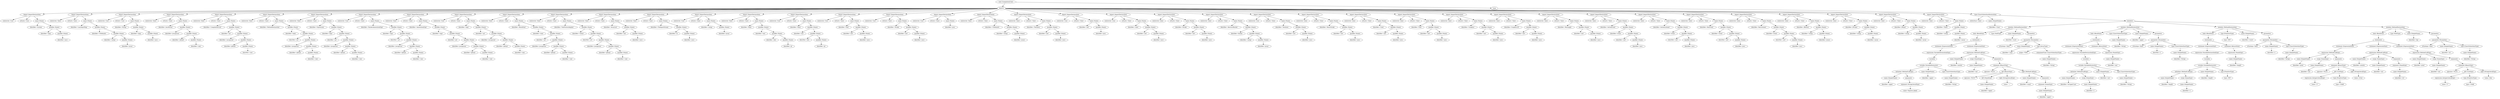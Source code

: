 digraph {
n0 [label="root (CompilationUnit)"];
n1 [label="imports"];
n0 -> n1;
n2 [label="import (ImportDeclaration)"];
n1 -> n2;
n3 [label="isAsterisk='true'"];
n2 -> n3;
n4 [label="isStatic='true'"];
n2 -> n4;
n5 [label="name (Name)"];
n2 -> n5;
n6 [label="identifier='System'"];
n5 -> n6;
n7 [label="qualifier (Name)"];
n5 -> n7;
n8 [label="identifier='lang'"];
n7 -> n8;
n9 [label="qualifier (Name)"];
n7 -> n9;
n10 [label="identifier='java'"];
n9 -> n10;
n11 [label="import (ImportDeclaration)"];
n1 -> n11;
n12 [label="isAsterisk='false'"];
n11 -> n12;
n13 [label="isStatic='false'"];
n11 -> n13;
n14 [label="name (Name)"];
n11 -> n14;
n15 [label="identifier='LazyInputMap'"];
n14 -> n15;
n16 [label="qualifier (Name)"];
n14 -> n16;
n17 [label="identifier='UIDefaults'"];
n16 -> n17;
n18 [label="qualifier (Name)"];
n16 -> n18;
n19 [label="identifier='swing'"];
n18 -> n19;
n20 [label="qualifier (Name)"];
n18 -> n20;
n21 [label="identifier='javax'"];
n20 -> n21;
n22 [label="import (ImportDeclaration)"];
n1 -> n22;
n23 [label="isAsterisk='true'"];
n22 -> n23;
n24 [label="isStatic='true'"];
n22 -> n24;
n25 [label="name (Name)"];
n22 -> n25;
n26 [label="identifier='String'"];
n25 -> n26;
n27 [label="qualifier (Name)"];
n25 -> n27;
n28 [label="identifier='lang'"];
n27 -> n28;
n29 [label="qualifier (Name)"];
n27 -> n29;
n30 [label="identifier='java'"];
n29 -> n30;
n31 [label="import (ImportDeclaration)"];
n1 -> n31;
n32 [label="isAsterisk='false'"];
n31 -> n32;
n33 [label="isStatic='false'"];
n31 -> n33;
n34 [label="name (Name)"];
n31 -> n34;
n35 [label="identifier='JavaParser'"];
n34 -> n35;
n36 [label="qualifier (Name)"];
n34 -> n36;
n37 [label="identifier='javaparser'"];
n36 -> n37;
n38 [label="qualifier (Name)"];
n36 -> n38;
n39 [label="identifier='github'"];
n38 -> n39;
n40 [label="qualifier (Name)"];
n38 -> n40;
n41 [label="identifier='com'"];
n40 -> n41;
n42 [label="import (ImportDeclaration)"];
n1 -> n42;
n43 [label="isAsterisk='false'"];
n42 -> n43;
n44 [label="isStatic='false'"];
n42 -> n44;
n45 [label="name (Name)"];
n42 -> n45;
n46 [label="identifier='CompilationUnit'"];
n45 -> n46;
n47 [label="qualifier (Name)"];
n45 -> n47;
n48 [label="identifier='ast'"];
n47 -> n48;
n49 [label="qualifier (Name)"];
n47 -> n49;
n50 [label="identifier='javaparser'"];
n49 -> n50;
n51 [label="qualifier (Name)"];
n49 -> n51;
n52 [label="identifier='github'"];
n51 -> n52;
n53 [label="qualifier (Name)"];
n51 -> n53;
n54 [label="identifier='com'"];
n53 -> n54;
n55 [label="import (ImportDeclaration)"];
n1 -> n55;
n56 [label="isAsterisk='false'"];
n55 -> n56;
n57 [label="isStatic='false'"];
n55 -> n57;
n58 [label="name (Name)"];
n55 -> n58;
n59 [label="identifier='MethodDeclaration'"];
n58 -> n59;
n60 [label="qualifier (Name)"];
n58 -> n60;
n61 [label="identifier='body'"];
n60 -> n61;
n62 [label="qualifier (Name)"];
n60 -> n62;
n63 [label="identifier='ast'"];
n62 -> n63;
n64 [label="qualifier (Name)"];
n62 -> n64;
n65 [label="identifier='javaparser'"];
n64 -> n65;
n66 [label="qualifier (Name)"];
n64 -> n66;
n67 [label="identifier='github'"];
n66 -> n67;
n68 [label="qualifier (Name)"];
n66 -> n68;
n69 [label="identifier='com'"];
n68 -> n69;
n70 [label="import (ImportDeclaration)"];
n1 -> n70;
n71 [label="isAsterisk='false'"];
n70 -> n71;
n72 [label="isStatic='false'"];
n70 -> n72;
n73 [label="name (Name)"];
n70 -> n73;
n74 [label="identifier='Expression'"];
n73 -> n74;
n75 [label="qualifier (Name)"];
n73 -> n75;
n76 [label="identifier='expr'"];
n75 -> n76;
n77 [label="qualifier (Name)"];
n75 -> n77;
n78 [label="identifier='ast'"];
n77 -> n78;
n79 [label="qualifier (Name)"];
n77 -> n79;
n80 [label="identifier='javaparser'"];
n79 -> n80;
n81 [label="qualifier (Name)"];
n79 -> n81;
n82 [label="identifier='github'"];
n81 -> n82;
n83 [label="qualifier (Name)"];
n81 -> n83;
n84 [label="identifier='com'"];
n83 -> n84;
n85 [label="import (ImportDeclaration)"];
n1 -> n85;
n86 [label="isAsterisk='true'"];
n85 -> n86;
n87 [label="isStatic='false'"];
n85 -> n87;
n88 [label="name (Name)"];
n85 -> n88;
n89 [label="identifier='MarkerAnnotationExpr'"];
n88 -> n89;
n90 [label="qualifier (Name)"];
n88 -> n90;
n91 [label="identifier='expr'"];
n90 -> n91;
n92 [label="qualifier (Name)"];
n90 -> n92;
n93 [label="identifier='ast'"];
n92 -> n93;
n94 [label="qualifier (Name)"];
n92 -> n94;
n95 [label="identifier='javaparser'"];
n94 -> n95;
n96 [label="qualifier (Name)"];
n94 -> n96;
n97 [label="identifier='github'"];
n96 -> n97;
n98 [label="qualifier (Name)"];
n96 -> n98;
n99 [label="identifier='com'"];
n98 -> n99;
n100 [label="import (ImportDeclaration)"];
n1 -> n100;
n101 [label="isAsterisk='false'"];
n100 -> n101;
n102 [label="isStatic='false'"];
n100 -> n102;
n103 [label="name (Name)"];
n100 -> n103;
n104 [label="identifier='AnnotationExpr'"];
n103 -> n104;
n105 [label="qualifier (Name)"];
n103 -> n105;
n106 [label="identifier='expr'"];
n105 -> n106;
n107 [label="qualifier (Name)"];
n105 -> n107;
n108 [label="identifier='ast'"];
n107 -> n108;
n109 [label="qualifier (Name)"];
n107 -> n109;
n110 [label="identifier='javaparser'"];
n109 -> n110;
n111 [label="qualifier (Name)"];
n109 -> n111;
n112 [label="identifier='github'"];
n111 -> n112;
n113 [label="qualifier (Name)"];
n111 -> n113;
n114 [label="identifier='com'"];
n113 -> n114;
n115 [label="import (ImportDeclaration)"];
n1 -> n115;
n116 [label="isAsterisk='true'"];
n115 -> n116;
n117 [label="isStatic='false'"];
n115 -> n117;
n118 [label="name (Name)"];
n115 -> n118;
n119 [label="identifier='expr'"];
n118 -> n119;
n120 [label="qualifier (Name)"];
n118 -> n120;
n121 [label="identifier='ast'"];
n120 -> n121;
n122 [label="qualifier (Name)"];
n120 -> n122;
n123 [label="identifier='javaparser'"];
n122 -> n123;
n124 [label="qualifier (Name)"];
n122 -> n124;
n125 [label="identifier='github'"];
n124 -> n125;
n126 [label="qualifier (Name)"];
n124 -> n126;
n127 [label="identifier='com'"];
n126 -> n127;
n128 [label="import (ImportDeclaration)"];
n1 -> n128;
n129 [label="isAsterisk='false'"];
n128 -> n129;
n130 [label="isStatic='false'"];
n128 -> n130;
n131 [label="name (Name)"];
n128 -> n131;
n132 [label="identifier='BlockStmt'"];
n131 -> n132;
n133 [label="qualifier (Name)"];
n131 -> n133;
n134 [label="identifier='stmt'"];
n133 -> n134;
n135 [label="qualifier (Name)"];
n133 -> n135;
n136 [label="identifier='ast'"];
n135 -> n136;
n137 [label="qualifier (Name)"];
n135 -> n137;
n138 [label="identifier='javaparser'"];
n137 -> n138;
n139 [label="qualifier (Name)"];
n137 -> n139;
n140 [label="identifier='github'"];
n139 -> n140;
n141 [label="qualifier (Name)"];
n139 -> n141;
n142 [label="identifier='com'"];
n141 -> n142;
n143 [label="import (ImportDeclaration)"];
n1 -> n143;
n144 [label="isAsterisk='false'"];
n143 -> n144;
n145 [label="isStatic='false'"];
n143 -> n145;
n146 [label="name (Name)"];
n143 -> n146;
n147 [label="identifier='VoidVisitorAdapter'"];
n146 -> n147;
n148 [label="qualifier (Name)"];
n146 -> n148;
n149 [label="identifier='visitor'"];
n148 -> n149;
n150 [label="qualifier (Name)"];
n148 -> n150;
n151 [label="identifier='ast'"];
n150 -> n151;
n152 [label="qualifier (Name)"];
n150 -> n152;
n153 [label="identifier='javaparser'"];
n152 -> n153;
n154 [label="qualifier (Name)"];
n152 -> n154;
n155 [label="identifier='github'"];
n154 -> n155;
n156 [label="qualifier (Name)"];
n154 -> n156;
n157 [label="identifier='com'"];
n156 -> n157;
n158 [label="import (ImportDeclaration)"];
n1 -> n158;
n159 [label="isAsterisk='false'"];
n158 -> n159;
n160 [label="isStatic='false'"];
n158 -> n160;
n161 [label="name (Name)"];
n158 -> n161;
n162 [label="identifier='ArrayList'"];
n161 -> n162;
n163 [label="qualifier (Name)"];
n161 -> n163;
n164 [label="identifier='util'"];
n163 -> n164;
n165 [label="qualifier (Name)"];
n163 -> n165;
n166 [label="identifier='java'"];
n165 -> n166;
n167 [label="import (ImportDeclaration)"];
n1 -> n167;
n168 [label="isAsterisk='false'"];
n167 -> n168;
n169 [label="isStatic='false'"];
n167 -> n169;
n170 [label="name (Name)"];
n167 -> n170;
n171 [label="identifier='FileInputStream'"];
n170 -> n171;
n172 [label="qualifier (Name)"];
n170 -> n172;
n173 [label="identifier='io'"];
n172 -> n173;
n174 [label="qualifier (Name)"];
n172 -> n174;
n175 [label="identifier='java'"];
n174 -> n175;
n176 [label="import (ImportDeclaration)"];
n1 -> n176;
n177 [label="isAsterisk='true'"];
n176 -> n177;
n178 [label="isStatic='false'"];
n176 -> n178;
n179 [label="name (Name)"];
n176 -> n179;
n180 [label="identifier='swing'"];
n179 -> n180;
n181 [label="qualifier (Name)"];
n179 -> n181;
n182 [label="identifier='javax'"];
n181 -> n182;
n183 [label="import (ImportDeclaration)"];
n1 -> n183;
n184 [label="isAsterisk='false'"];
n183 -> n184;
n185 [label="isStatic='false'"];
n183 -> n185;
n186 [label="name (Name)"];
n183 -> n186;
n187 [label="identifier='Main'"];
n186 -> n187;
n188 [label="qualifier (Name)"];
n186 -> n188;
n189 [label="identifier='wat'"];
n188 -> n189;
n190 [label="qualifier (Name)"];
n188 -> n190;
n191 [label="identifier='edu'"];
n190 -> n191;
n192 [label="qualifier (Name)"];
n190 -> n192;
n193 [label="identifier='pl'"];
n192 -> n193;
n194 [label="import (ImportDeclaration)"];
n1 -> n194;
n195 [label="isAsterisk='true'"];
n194 -> n195;
n196 [label="isStatic='false'"];
n194 -> n196;
n197 [label="name (Name)"];
n194 -> n197;
n198 [label="identifier='Main'"];
n197 -> n198;
n199 [label="qualifier (Name)"];
n197 -> n199;
n200 [label="identifier='wat'"];
n199 -> n200;
n201 [label="qualifier (Name)"];
n199 -> n201;
n202 [label="identifier='edu'"];
n201 -> n202;
n203 [label="qualifier (Name)"];
n201 -> n203;
n204 [label="identifier='pl'"];
n203 -> n204;
n205 [label="import (ImportDeclaration)"];
n1 -> n205;
n206 [label="isAsterisk='true'"];
n205 -> n206;
n207 [label="isStatic='false'"];
n205 -> n207;
n208 [label="name (Name)"];
n205 -> n208;
n209 [label="identifier='Font'"];
n208 -> n209;
n210 [label="qualifier (Name)"];
n208 -> n210;
n211 [label="identifier='awt'"];
n210 -> n211;
n212 [label="qualifier (Name)"];
n210 -> n212;
n213 [label="identifier='java'"];
n212 -> n213;
n214 [label="import (ImportDeclaration)"];
n1 -> n214;
n215 [label="isAsterisk='true'"];
n214 -> n215;
n216 [label="isStatic='false'"];
n214 -> n216;
n217 [label="name (Name)"];
n214 -> n217;
n218 [label="identifier='Stroke'"];
n217 -> n218;
n219 [label="qualifier (Name)"];
n217 -> n219;
n220 [label="identifier='awt'"];
n219 -> n220;
n221 [label="qualifier (Name)"];
n219 -> n221;
n222 [label="identifier='java'"];
n221 -> n222;
n223 [label="import (ImportDeclaration)"];
n1 -> n223;
n224 [label="isAsterisk='true'"];
n223 -> n224;
n225 [label="isStatic='false'"];
n223 -> n225;
n226 [label="name (Name)"];
n223 -> n226;
n227 [label="identifier='java'"];
n226 -> n227;
n228 [label="import (ImportDeclaration)"];
n1 -> n228;
n229 [label="isAsterisk='false'"];
n228 -> n229;
n230 [label="isStatic='false'"];
n228 -> n230;
n231 [label="name (Name)"];
n228 -> n231;
n232 [label="identifier='UIDefaults'"];
n231 -> n232;
n233 [label="qualifier (Name)"];
n231 -> n233;
n234 [label="identifier='swing'"];
n233 -> n234;
n235 [label="qualifier (Name)"];
n233 -> n235;
n236 [label="identifier='javax'"];
n235 -> n236;
n237 [label="import (ImportDeclaration)"];
n1 -> n237;
n238 [label="isAsterisk='false'"];
n237 -> n238;
n239 [label="isStatic='false'"];
n237 -> n239;
n240 [label="name (Name)"];
n237 -> n240;
n241 [label="identifier='TextArea'"];
n240 -> n241;
n242 [label="qualifier (Name)"];
n240 -> n242;
n243 [label="identifier='awt'"];
n242 -> n243;
n244 [label="qualifier (Name)"];
n242 -> n244;
n245 [label="identifier='java'"];
n244 -> n245;
n246 [label="import (ImportDeclaration)"];
n1 -> n246;
n247 [label="isAsterisk='true'"];
n246 -> n247;
n248 [label="isStatic='false'"];
n246 -> n248;
n249 [label="name (Name)"];
n246 -> n249;
n250 [label="identifier='awt'"];
n249 -> n250;
n251 [label="qualifier (Name)"];
n249 -> n251;
n252 [label="identifier='java'"];
n251 -> n252;
n253 [label="import (ImportDeclaration)"];
n1 -> n253;
n254 [label="isAsterisk='true'"];
n253 -> n254;
n255 [label="isStatic='false'"];
n253 -> n255;
n256 [label="name (Name)"];
n253 -> n256;
n257 [label="identifier='color'"];
n256 -> n257;
n258 [label="qualifier (Name)"];
n256 -> n258;
n259 [label="identifier='awt'"];
n258 -> n259;
n260 [label="qualifier (Name)"];
n258 -> n260;
n261 [label="identifier='java'"];
n260 -> n261;
n262 [label="import (ImportDeclaration)"];
n1 -> n262;
n263 [label="isAsterisk='false'"];
n262 -> n263;
n264 [label="isStatic='false'"];
n262 -> n264;
n265 [label="name (Name)"];
n262 -> n265;
n266 [label="identifier='Stroke'"];
n265 -> n266;
n267 [label="qualifier (Name)"];
n265 -> n267;
n268 [label="identifier='awt'"];
n267 -> n268;
n269 [label="qualifier (Name)"];
n267 -> n269;
n270 [label="identifier='java'"];
n269 -> n270;
n271 [label="import (ImportDeclaration)"];
n1 -> n271;
n272 [label="isAsterisk='false'"];
n271 -> n272;
n273 [label="isStatic='false'"];
n271 -> n273;
n274 [label="name (Name)"];
n271 -> n274;
n275 [label="identifier='AbstractBorder'"];
n274 -> n275;
n276 [label="qualifier (Name)"];
n274 -> n276;
n277 [label="identifier='border'"];
n276 -> n277;
n278 [label="qualifier (Name)"];
n276 -> n278;
n279 [label="identifier='swing'"];
n278 -> n279;
n280 [label="qualifier (Name)"];
n278 -> n280;
n281 [label="identifier='javax'"];
n280 -> n281;
n282 [label="import (ImportDeclaration)"];
n1 -> n282;
n283 [label="isAsterisk='true'"];
n282 -> n283;
n284 [label="isStatic='false'"];
n282 -> n284;
n285 [label="name (Name)"];
n282 -> n285;
n286 [label="identifier='TextArea'"];
n285 -> n286;
n287 [label="qualifier (Name)"];
n285 -> n287;
n288 [label="identifier='awt'"];
n287 -> n288;
n289 [label="qualifier (Name)"];
n287 -> n289;
n290 [label="identifier='java'"];
n289 -> n290;
n291 [label="import (ImportDeclaration)"];
n1 -> n291;
n292 [label="isAsterisk='false'"];
n291 -> n292;
n293 [label="isStatic='false'"];
n291 -> n293;
n294 [label="name (Name)"];
n291 -> n294;
n295 [label="identifier='BasicStroke'"];
n294 -> n295;
n296 [label="qualifier (Name)"];
n294 -> n296;
n297 [label="identifier='awt'"];
n296 -> n297;
n298 [label="qualifier (Name)"];
n296 -> n298;
n299 [label="identifier='java'"];
n298 -> n299;
n300 [label="import (ImportDeclaration)"];
n1 -> n300;
n301 [label="isAsterisk='false'"];
n300 -> n301;
n302 [label="isStatic='false'"];
n300 -> n302;
n303 [label="name (Name)"];
n300 -> n303;
n304 [label="identifier='Color'"];
n303 -> n304;
n305 [label="qualifier (Name)"];
n303 -> n305;
n306 [label="identifier='awt'"];
n305 -> n306;
n307 [label="qualifier (Name)"];
n305 -> n307;
n308 [label="identifier='java'"];
n307 -> n308;
n309 [label="import (ImportDeclaration)"];
n1 -> n309;
n310 [label="isAsterisk='false'"];
n309 -> n310;
n311 [label="isStatic='false'"];
n309 -> n311;
n312 [label="name (Name)"];
n309 -> n312;
n313 [label="identifier='Font'"];
n312 -> n313;
n314 [label="qualifier (Name)"];
n312 -> n314;
n315 [label="identifier='awt'"];
n314 -> n315;
n316 [label="qualifier (Name)"];
n314 -> n316;
n317 [label="identifier='java'"];
n316 -> n317;
n318 [label="import (ImportDeclaration)"];
n1 -> n318;
n319 [label="isAsterisk='false'"];
n318 -> n319;
n320 [label="isStatic='false'"];
n318 -> n320;
n321 [label="name (Name)"];
n318 -> n321;
n322 [label="identifier='Graphics'"];
n321 -> n322;
n323 [label="qualifier (Name)"];
n321 -> n323;
n324 [label="identifier='awt'"];
n323 -> n324;
n325 [label="qualifier (Name)"];
n323 -> n325;
n326 [label="identifier='java'"];
n325 -> n326;
n327 [label="import (ImportDeclaration)"];
n1 -> n327;
n328 [label="isAsterisk='false'"];
n327 -> n328;
n329 [label="isStatic='false'"];
n327 -> n329;
n330 [label="name (Name)"];
n327 -> n330;
n331 [label="identifier='Graphics2D'"];
n330 -> n331;
n332 [label="qualifier (Name)"];
n330 -> n332;
n333 [label="identifier='awt'"];
n332 -> n333;
n334 [label="qualifier (Name)"];
n332 -> n334;
n335 [label="identifier='java'"];
n334 -> n335;
n336 [label="import (ImportDeclaration)"];
n1 -> n336;
n337 [label="isAsterisk='false'"];
n336 -> n337;
n338 [label="isStatic='false'"];
n336 -> n338;
n339 [label="name (Name)"];
n336 -> n339;
n340 [label="identifier='Rectangle'"];
n339 -> n340;
n341 [label="qualifier (Name)"];
n339 -> n341;
n342 [label="identifier='awt'"];
n341 -> n342;
n343 [label="qualifier (Name)"];
n341 -> n343;
n344 [label="identifier='java'"];
n343 -> n344;
n345 [label="import (ImportDeclaration)"];
n1 -> n345;
n346 [label="isAsterisk='false'"];
n345 -> n346;
n347 [label="isStatic='false'"];
n345 -> n347;
n348 [label="name (Name)"];
n345 -> n348;
n349 [label="identifier='ActionEvent'"];
n348 -> n349;
n350 [label="qualifier (Name)"];
n348 -> n350;
n351 [label="identifier='event'"];
n350 -> n351;
n352 [label="qualifier (Name)"];
n350 -> n352;
n353 [label="identifier='awt'"];
n352 -> n353;
n354 [label="qualifier (Name)"];
n352 -> n354;
n355 [label="identifier='java'"];
n354 -> n355;
n356 [label="import (ImportDeclaration)"];
n1 -> n356;
n357 [label="isAsterisk='false'"];
n356 -> n357;
n358 [label="isStatic='false'"];
n356 -> n358;
n359 [label="name (Name)"];
n356 -> n359;
n360 [label="identifier='ActionListener'"];
n359 -> n360;
n361 [label="qualifier (Name)"];
n359 -> n361;
n362 [label="identifier='event'"];
n361 -> n362;
n363 [label="qualifier (Name)"];
n361 -> n363;
n364 [label="identifier='awt'"];
n363 -> n364;
n365 [label="qualifier (Name)"];
n363 -> n365;
n366 [label="identifier='java'"];
n365 -> n366;
n367 [label="import (ImportDeclaration)"];
n1 -> n367;
n368 [label="isAsterisk='false'"];
n367 -> n368;
n369 [label="isStatic='false'"];
n367 -> n369;
n370 [label="name (Name)"];
n367 -> n370;
n371 [label="identifier='KeyEvent'"];
n370 -> n371;
n372 [label="qualifier (Name)"];
n370 -> n372;
n373 [label="identifier='event'"];
n372 -> n373;
n374 [label="qualifier (Name)"];
n372 -> n374;
n375 [label="identifier='awt'"];
n374 -> n375;
n376 [label="qualifier (Name)"];
n374 -> n376;
n377 [label="identifier='java'"];
n376 -> n377;
n378 [label="import (ImportDeclaration)"];
n1 -> n378;
n379 [label="isAsterisk='false'"];
n378 -> n379;
n380 [label="isStatic='false'"];
n378 -> n380;
n381 [label="name (Name)"];
n378 -> n381;
n382 [label="identifier='KeyListener'"];
n381 -> n382;
n383 [label="qualifier (Name)"];
n381 -> n383;
n384 [label="identifier='event'"];
n383 -> n384;
n385 [label="qualifier (Name)"];
n383 -> n385;
n386 [label="identifier='awt'"];
n385 -> n386;
n387 [label="qualifier (Name)"];
n385 -> n387;
n388 [label="identifier='java'"];
n387 -> n388;
n389 [label="import (ImportDeclaration)"];
n1 -> n389;
n390 [label="isAsterisk='false'"];
n389 -> n390;
n391 [label="isStatic='false'"];
n389 -> n391;
n392 [label="name (Name)"];
n389 -> n392;
n393 [label="identifier='JButton'"];
n392 -> n393;
n394 [label="qualifier (Name)"];
n392 -> n394;
n395 [label="identifier='swing'"];
n394 -> n395;
n396 [label="qualifier (Name)"];
n394 -> n396;
n397 [label="identifier='javax'"];
n396 -> n397;
n398 [label="import (ImportDeclaration)"];
n1 -> n398;
n399 [label="isAsterisk='false'"];
n398 -> n399;
n400 [label="isStatic='false'"];
n398 -> n400;
n401 [label="name (Name)"];
n398 -> n401;
n402 [label="identifier='JFrame'"];
n401 -> n402;
n403 [label="qualifier (Name)"];
n401 -> n403;
n404 [label="identifier='swing'"];
n403 -> n404;
n405 [label="qualifier (Name)"];
n403 -> n405;
n406 [label="identifier='javax'"];
n405 -> n406;
n407 [label="import (ImportDeclaration)"];
n1 -> n407;
n408 [label="isAsterisk='false'"];
n407 -> n408;
n409 [label="isStatic='false'"];
n407 -> n409;
n410 [label="name (Name)"];
n407 -> n410;
n411 [label="identifier='JPanel'"];
n410 -> n411;
n412 [label="qualifier (Name)"];
n410 -> n412;
n413 [label="identifier='swing'"];
n412 -> n413;
n414 [label="qualifier (Name)"];
n412 -> n414;
n415 [label="identifier='javax'"];
n414 -> n415;
n416 [label="import (ImportDeclaration)"];
n1 -> n416;
n417 [label="isAsterisk='false'"];
n416 -> n417;
n418 [label="isStatic='false'"];
n416 -> n418;
n419 [label="name (Name)"];
n416 -> n419;
n420 [label="identifier='Timer'"];
n419 -> n420;
n421 [label="qualifier (Name)"];
n419 -> n421;
n422 [label="identifier='swing'"];
n421 -> n422;
n423 [label="qualifier (Name)"];
n421 -> n423;
n424 [label="identifier='javax'"];
n423 -> n424;
n425 [label="types"];
n0 -> n425;
n426 [label="type (ClassOrInterfaceDeclaration)"];
n425 -> n426;
n427 [label="isInterface='false'"];
n426 -> n427;
n428 [label="name (SimpleName)"];
n426 -> n428;
n429 [label="identifier='Class'"];
n428 -> n429;
n430 [label="members"];
n426 -> n430;
n431 [label="member (MethodDeclaration)"];
n430 -> n431;
n432 [label="body (BlockStmt)"];
n431 -> n432;
n433 [label="statements"];
n432 -> n433;
n434 [label="statement (ExpressionStmt)"];
n433 -> n434;
n435 [label="expression (VariableDeclarationExpr)"];
n434 -> n435;
n436 [label="variables"];
n435 -> n436;
n437 [label="variable (VariableDeclarator)"];
n436 -> n437;
n438 [label="initializer (MethodCallExpr)"];
n437 -> n438;
n439 [label="name (SimpleName)"];
n438 -> n439;
n440 [label="identifier='upper'"];
n439 -> n440;
n441 [label="arguments"];
n438 -> n441;
n442 [label="argument (StringLiteralExpr)"];
n441 -> n442;
n443 [label="value='Kapusta Jakub'"];
n442 -> n443;
n444 [label="name (SimpleName)"];
n437 -> n444;
n445 [label="identifier='upper'"];
n444 -> n445;
n446 [label="type (ClassOrInterfaceType)"];
n437 -> n446;
n447 [label="name (SimpleName)"];
n446 -> n447;
n448 [label="identifier='String'"];
n447 -> n448;
n449 [label="statement (ExpressionStmt)"];
n433 -> n449;
n450 [label="expression (MethodCallExpr)"];
n449 -> n450;
n451 [label="name (SimpleName)"];
n450 -> n451;
n452 [label="identifier='println'"];
n451 -> n452;
n453 [label="scope (NameExpr)"];
n450 -> n453;
n454 [label="name (SimpleName)"];
n453 -> n454;
n455 [label="identifier='out'"];
n454 -> n455;
n456 [label="arguments"];
n450 -> n456;
n457 [label="argument (BinaryExpr)"];
n456 -> n457;
n458 [label="operator='PLUS'"];
n457 -> n458;
n459 [label="left (BinaryExpr)"];
n457 -> n459;
n460 [label="operator='PLUS'"];
n459 -> n460;
n461 [label="left (NameExpr)"];
n459 -> n461;
n462 [label="name (SimpleName)"];
n461 -> n462;
n463 [label="identifier='upper'"];
n462 -> n463;
n464 [label="right (StringLiteralExpr)"];
n459 -> n464;
n465 [label="value=' = '"];
n464 -> n465;
n466 [label="right (MethodCallExpr)"];
n457 -> n466;
n467 [label="name (SimpleName)"];
n466 -> n467;
n468 [label="identifier='count'"];
n467 -> n468;
n469 [label="arguments"];
n466 -> n469;
n470 [label="argument (NameExpr)"];
n469 -> n470;
n471 [label="name (SimpleName)"];
n470 -> n471;
n472 [label="identifier='upper'"];
n471 -> n472;
n473 [label="type (VoidType)"];
n431 -> n473;
n474 [label="name (SimpleName)"];
n431 -> n474;
n475 [label="identifier='main'"];
n474 -> n475;
n476 [label="parameters"];
n431 -> n476;
n477 [label="parameter (Parameter)"];
n476 -> n477;
n478 [label="isVarArgs='false'"];
n477 -> n478;
n479 [label="name (SimpleName)"];
n477 -> n479;
n480 [label="identifier='args'"];
n479 -> n480;
n481 [label="type (ArrayType)"];
n477 -> n481;
n482 [label="origin='TYPE'"];
n481 -> n482;
n483 [label="componentType (ClassOrInterfaceType)"];
n481 -> n483;
n484 [label="name (SimpleName)"];
n483 -> n484;
n485 [label="identifier='String'"];
n484 -> n485;
n486 [label="member (MethodDeclaration)"];
n430 -> n486;
n487 [label="body (BlockStmt)"];
n486 -> n487;
n488 [label="statements"];
n487 -> n488;
n489 [label="statement (ExpressionStmt)"];
n488 -> n489;
n490 [label="expression (VariableDeclarationExpr)"];
n489 -> n490;
n491 [label="variables"];
n490 -> n491;
n492 [label="variable (VariableDeclarator)"];
n491 -> n492;
n493 [label="initializer (MethodCallExpr)"];
n492 -> n493;
n494 [label="name (SimpleName)"];
n493 -> n494;
n495 [label="identifier='toUpperCase'"];
n494 -> n495;
n496 [label="scope (NameExpr)"];
n493 -> n496;
n497 [label="name (SimpleName)"];
n496 -> n497;
n498 [label="identifier='s'"];
n497 -> n498;
n499 [label="name (SimpleName)"];
n492 -> n499;
n500 [label="identifier='aux'"];
n499 -> n500;
n501 [label="type (ClassOrInterfaceType)"];
n492 -> n501;
n502 [label="name (SimpleName)"];
n501 -> n502;
n503 [label="identifier='String'"];
n502 -> n503;
n504 [label="statement (ReturnStmt)"];
n488 -> n504;
n505 [label="expression (NameExpr)"];
n504 -> n505;
n506 [label="name (SimpleName)"];
n505 -> n506;
n507 [label="identifier='aux'"];
n506 -> n507;
n508 [label="type (ClassOrInterfaceType)"];
n486 -> n508;
n509 [label="name (SimpleName)"];
n508 -> n509;
n510 [label="identifier='String'"];
n509 -> n510;
n511 [label="name (SimpleName)"];
n486 -> n511;
n512 [label="identifier='upper'"];
n511 -> n512;
n513 [label="parameters"];
n486 -> n513;
n514 [label="parameter (Parameter)"];
n513 -> n514;
n515 [label="isVarArgs='false'"];
n514 -> n515;
n516 [label="name (SimpleName)"];
n514 -> n516;
n517 [label="identifier='s'"];
n516 -> n517;
n518 [label="type (ClassOrInterfaceType)"];
n514 -> n518;
n519 [label="name (SimpleName)"];
n518 -> n519;
n520 [label="identifier='String'"];
n519 -> n520;
n521 [label="member (MethodDeclaration)"];
n430 -> n521;
n522 [label="body (BlockStmt)"];
n521 -> n522;
n523 [label="statements"];
n522 -> n523;
n524 [label="statement (ExpressionStmt)"];
n523 -> n524;
n525 [label="expression (VariableDeclarationExpr)"];
n524 -> n525;
n526 [label="variables"];
n525 -> n526;
n527 [label="variable (VariableDeclarator)"];
n526 -> n527;
n528 [label="initializer (MethodCallExpr)"];
n527 -> n528;
n529 [label="name (SimpleName)"];
n528 -> n529;
n530 [label="identifier='length'"];
n529 -> n530;
n531 [label="scope (NameExpr)"];
n528 -> n531;
n532 [label="name (SimpleName)"];
n531 -> n532;
n533 [label="identifier='s'"];
n532 -> n533;
n534 [label="name (SimpleName)"];
n527 -> n534;
n535 [label="identifier='length'"];
n534 -> n535;
n536 [label="type (PrimitiveType)"];
n527 -> n536;
n537 [label="type='INT'"];
n536 -> n537;
n538 [label="statement (ReturnStmt)"];
n523 -> n538;
n539 [label="expression (NameExpr)"];
n538 -> n539;
n540 [label="name (SimpleName)"];
n539 -> n540;
n541 [label="identifier='length'"];
n540 -> n541;
n542 [label="type (PrimitiveType)"];
n521 -> n542;
n543 [label="type='INT'"];
n542 -> n543;
n544 [label="name (SimpleName)"];
n521 -> n544;
n545 [label="identifier='count'"];
n544 -> n545;
n546 [label="parameters"];
n521 -> n546;
n547 [label="parameter (Parameter)"];
n546 -> n547;
n548 [label="isVarArgs='false'"];
n547 -> n548;
n549 [label="name (SimpleName)"];
n547 -> n549;
n550 [label="identifier='s'"];
n549 -> n550;
n551 [label="type (ClassOrInterfaceType)"];
n547 -> n551;
n552 [label="name (SimpleName)"];
n551 -> n552;
n553 [label="identifier='String'"];
n552 -> n553;
n554 [label="member (MethodDeclaration)"];
n430 -> n554;
n555 [label="body (BlockStmt)"];
n554 -> n555;
n556 [label="statements"];
n555 -> n556;
n557 [label="statement (ExpressionStmt)"];
n556 -> n557;
n558 [label="expression (MethodCallExpr)"];
n557 -> n558;
n559 [label="name (SimpleName)"];
n558 -> n559;
n560 [label="identifier='print'"];
n559 -> n560;
n561 [label="scope (NameExpr)"];
n558 -> n561;
n562 [label="name (SimpleName)"];
n561 -> n562;
n563 [label="identifier='out'"];
n562 -> n563;
n564 [label="arguments"];
n558 -> n564;
n565 [label="argument (BinaryExpr)"];
n564 -> n565;
n566 [label="operator='PLUS'"];
n565 -> n566;
n567 [label="left (CastExpr)"];
n565 -> n567;
n568 [label="expression (IntegerLiteralExpr)"];
n567 -> n568;
n569 [label="value='27'"];
n568 -> n569;
n570 [label="type (PrimitiveType)"];
n567 -> n570;
n571 [label="type='CHAR'"];
n570 -> n571;
n572 [label="right (StringLiteralExpr)"];
n565 -> n572;
n573 [label="value='[32m'"];
n572 -> n573;
n574 [label="statement (ExpressionStmt)"];
n556 -> n574;
n575 [label="expression (MethodCallExpr)"];
n574 -> n575;
n576 [label="name (SimpleName)"];
n575 -> n576;
n577 [label="identifier='println'"];
n576 -> n577;
n578 [label="scope (NameExpr)"];
n575 -> n578;
n579 [label="name (SimpleName)"];
n578 -> n579;
n580 [label="identifier='out'"];
n579 -> n580;
n581 [label="arguments"];
n575 -> n581;
n582 [label="argument (NameExpr)"];
n581 -> n582;
n583 [label="name (SimpleName)"];
n582 -> n583;
n584 [label="identifier='str'"];
n583 -> n584;
n585 [label="statement (ExpressionStmt)"];
n556 -> n585;
n586 [label="expression (MethodCallExpr)"];
n585 -> n586;
n587 [label="name (SimpleName)"];
n586 -> n587;
n588 [label="identifier='print'"];
n587 -> n588;
n589 [label="scope (NameExpr)"];
n586 -> n589;
n590 [label="name (SimpleName)"];
n589 -> n590;
n591 [label="identifier='out'"];
n590 -> n591;
n592 [label="arguments"];
n586 -> n592;
n593 [label="argument (BinaryExpr)"];
n592 -> n593;
n594 [label="operator='PLUS'"];
n593 -> n594;
n595 [label="left (CastExpr)"];
n593 -> n595;
n596 [label="expression (IntegerLiteralExpr)"];
n595 -> n596;
n597 [label="value='27'"];
n596 -> n597;
n598 [label="type (PrimitiveType)"];
n595 -> n598;
n599 [label="type='CHAR'"];
n598 -> n599;
n600 [label="right (StringLiteralExpr)"];
n593 -> n600;
n601 [label="value='[0m'"];
n600 -> n601;
n602 [label="type (VoidType)"];
n554 -> n602;
n603 [label="name (SimpleName)"];
n554 -> n603;
n604 [label="identifier='log'"];
n603 -> n604;
n605 [label="parameters"];
n554 -> n605;
n606 [label="parameter (Parameter)"];
n605 -> n606;
n607 [label="isVarArgs='false'"];
n606 -> n607;
n608 [label="name (SimpleName)"];
n606 -> n608;
n609 [label="identifier='str'"];
n608 -> n609;
n610 [label="type (ClassOrInterfaceType)"];
n606 -> n610;
n611 [label="name (SimpleName)"];
n610 -> n611;
n612 [label="identifier='String'"];
n611 -> n612;
}